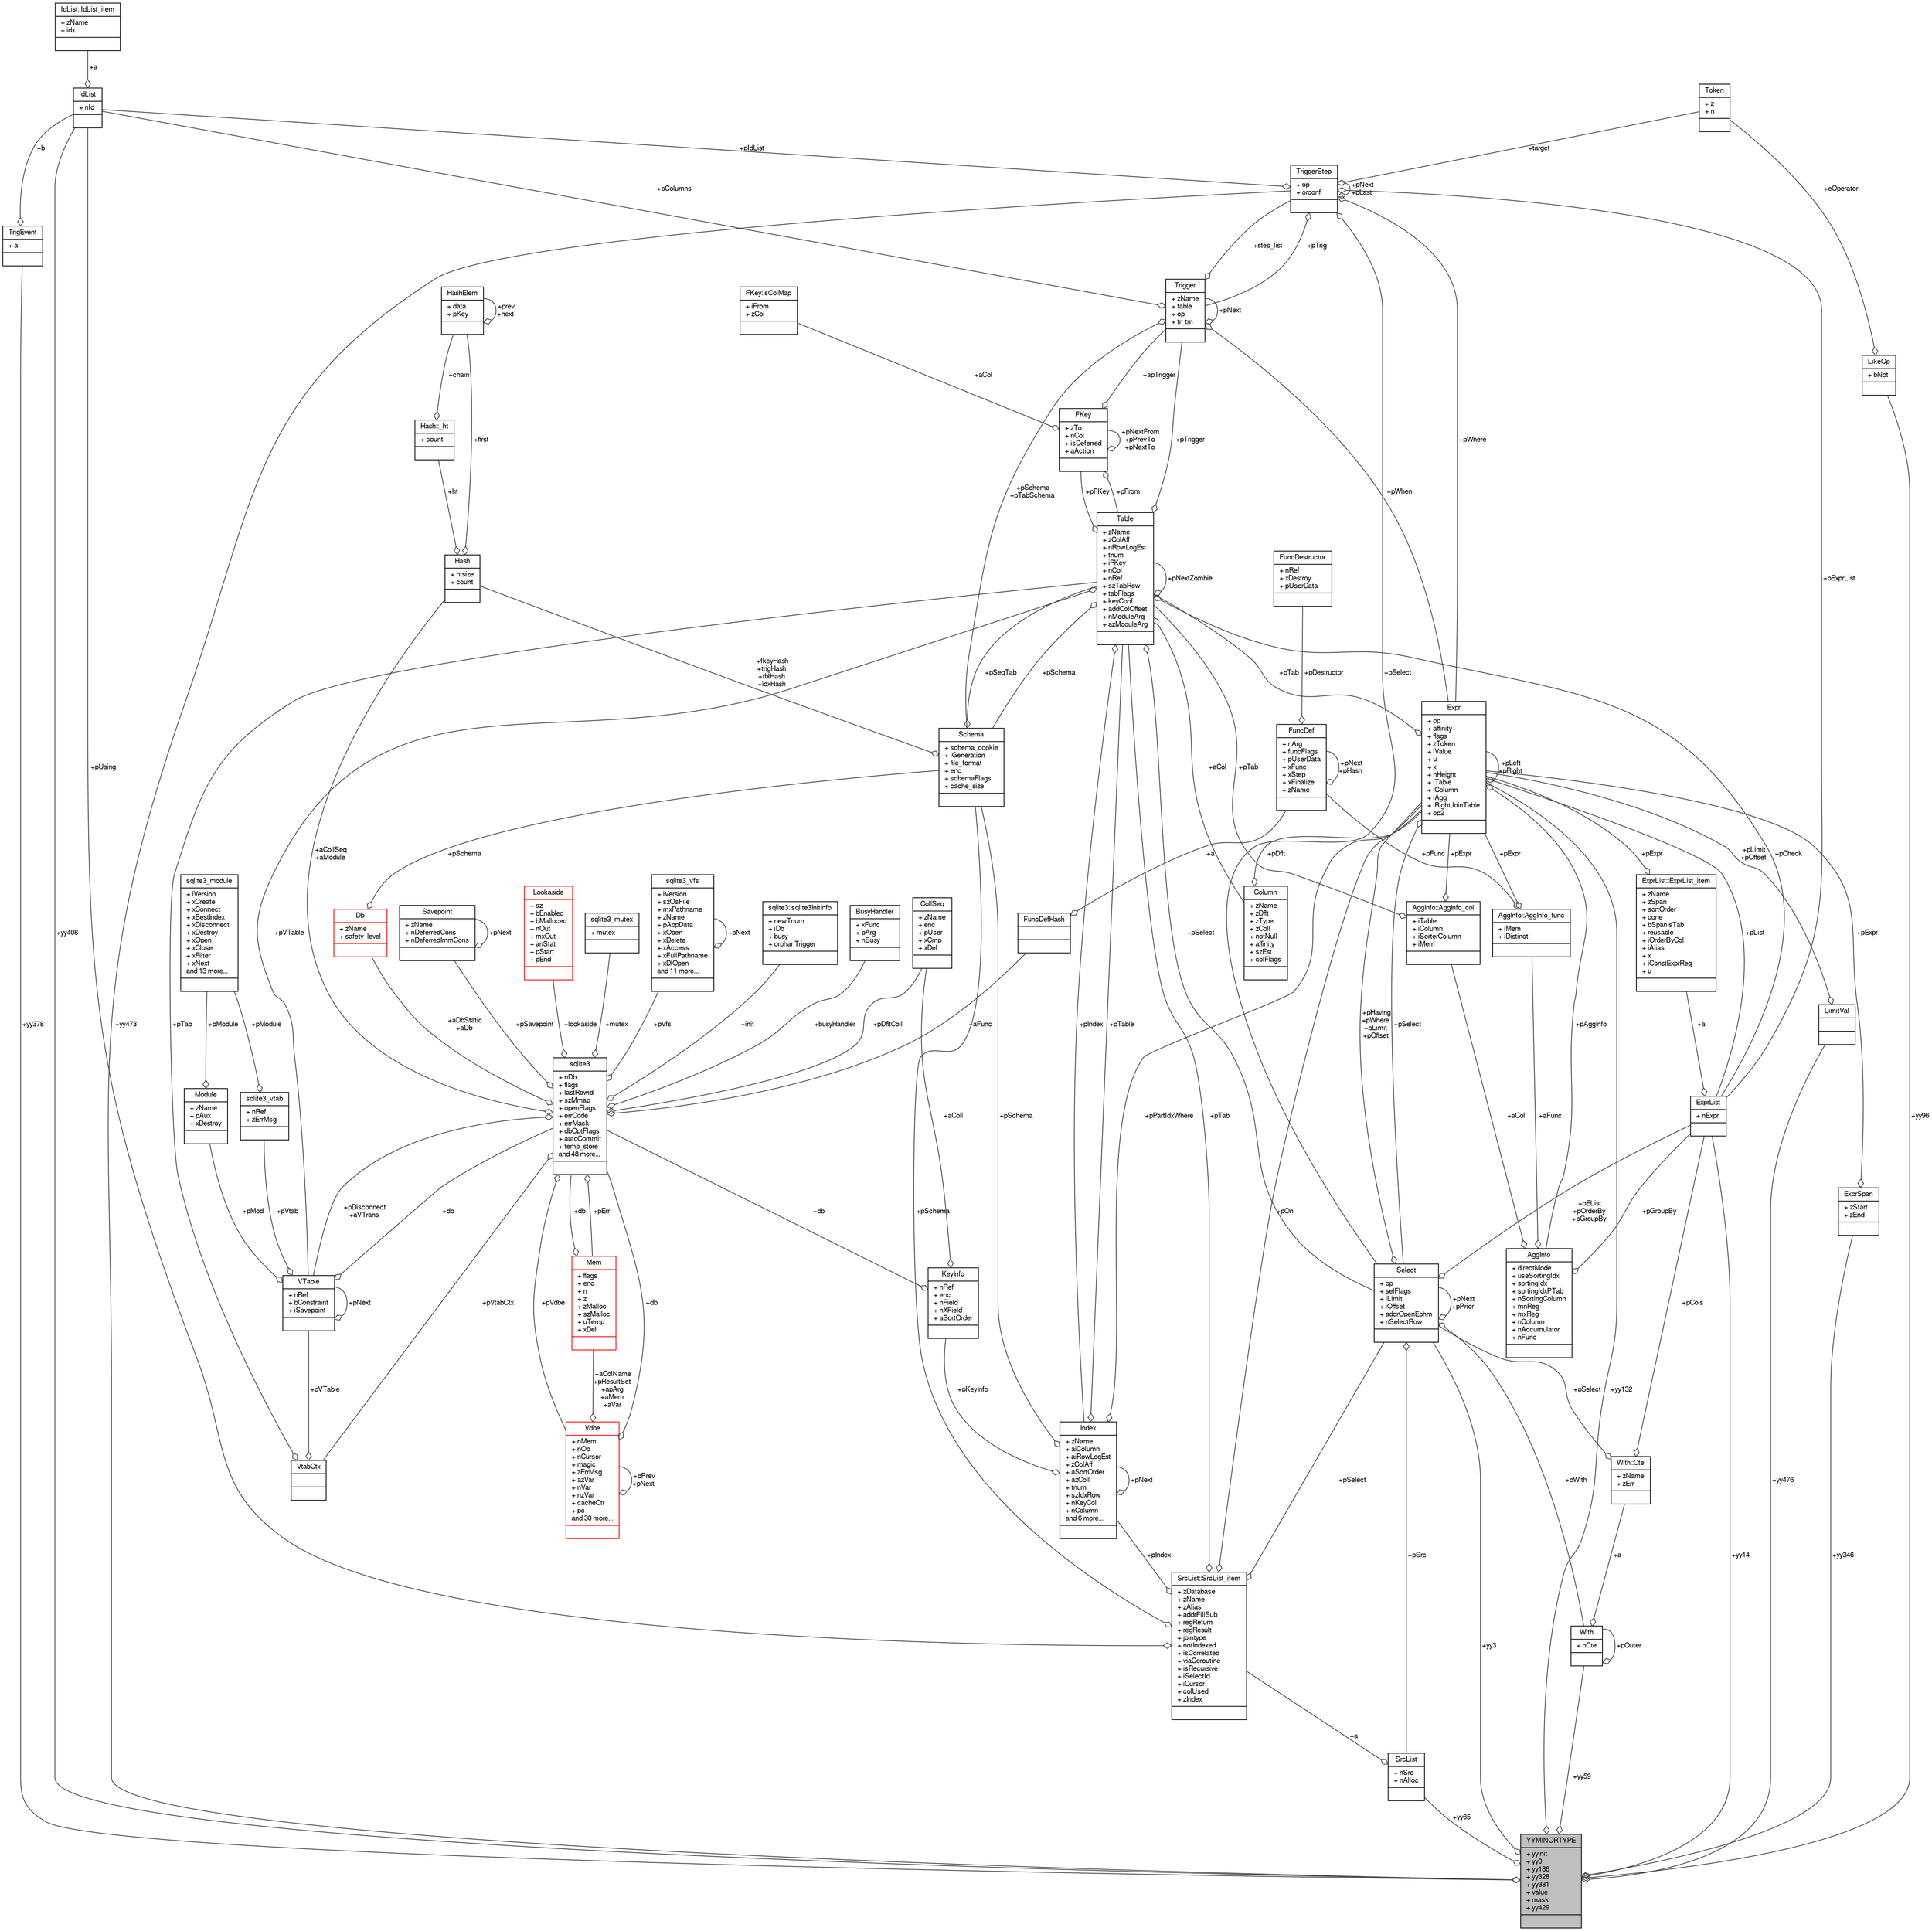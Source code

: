 digraph "YYMINORTYPE"
{
  edge [fontname="FreeSans",fontsize="10",labelfontname="FreeSans",labelfontsize="10"];
  node [fontname="FreeSans",fontsize="10",shape=record];
  Node1 [label="{YYMINORTYPE\n|+ yyinit\l+ yy0\l+ yy186\l+ yy328\l+ yy381\l+ value\l+ mask\l+ yy429\l|}",height=0.2,width=0.4,color="black", fillcolor="grey75", style="filled", fontcolor="black"];
  Node2 -> Node1 [color="grey25",fontsize="10",style="solid",label=" +yy473" ,arrowhead="odiamond",fontname="FreeSans"];
  Node2 [label="{TriggerStep\n|+ op\l+ orconf\l|}",height=0.2,width=0.4,color="black", fillcolor="white", style="filled",URL="$structTriggerStep.html"];
  Node2 -> Node2 [color="grey25",fontsize="10",style="solid",label=" +pNext\n+pLast" ,arrowhead="odiamond",fontname="FreeSans"];
  Node3 -> Node2 [color="grey25",fontsize="10",style="solid",label=" +pWhere" ,arrowhead="odiamond",fontname="FreeSans"];
  Node3 [label="{Expr\n|+ op\l+ affinity\l+ flags\l+ zToken\l+ iValue\l+ u\l+ x\l+ nHeight\l+ iTable\l+ iColumn\l+ iAgg\l+ iRightJoinTable\l+ op2\l|}",height=0.2,width=0.4,color="black", fillcolor="white", style="filled",URL="$structExpr.html"];
  Node4 -> Node3 [color="grey25",fontsize="10",style="solid",label=" +pAggInfo" ,arrowhead="odiamond",fontname="FreeSans"];
  Node4 [label="{AggInfo\n|+ directMode\l+ useSortingIdx\l+ sortingIdx\l+ sortingIdxPTab\l+ nSortingColumn\l+ mnReg\l+ mxReg\l+ nColumn\l+ nAccumulator\l+ nFunc\l|}",height=0.2,width=0.4,color="black", fillcolor="white", style="filled",URL="$structAggInfo.html"];
  Node5 -> Node4 [color="grey25",fontsize="10",style="solid",label=" +aCol" ,arrowhead="odiamond",fontname="FreeSans"];
  Node5 [label="{AggInfo::AggInfo_col\n|+ iTable\l+ iColumn\l+ iSorterColumn\l+ iMem\l|}",height=0.2,width=0.4,color="black", fillcolor="white", style="filled",URL="$structAggInfo_1_1AggInfo__col.html"];
  Node3 -> Node5 [color="grey25",fontsize="10",style="solid",label=" +pExpr" ,arrowhead="odiamond",fontname="FreeSans"];
  Node6 -> Node5 [color="grey25",fontsize="10",style="solid",label=" +pTab" ,arrowhead="odiamond",fontname="FreeSans"];
  Node6 [label="{Table\n|+ zName\l+ zColAff\l+ nRowLogEst\l+ tnum\l+ iPKey\l+ nCol\l+ nRef\l+ szTabRow\l+ tabFlags\l+ keyConf\l+ addColOffset\l+ nModuleArg\l+ azModuleArg\l|}",height=0.2,width=0.4,color="black", fillcolor="white", style="filled",URL="$structTable.html"];
  Node7 -> Node6 [color="grey25",fontsize="10",style="solid",label=" +pSchema" ,arrowhead="odiamond",fontname="FreeSans"];
  Node7 [label="{Schema\n|+ schema_cookie\l+ iGeneration\l+ file_format\l+ enc\l+ schemaFlags\l+ cache_size\l|}",height=0.2,width=0.4,color="black", fillcolor="white", style="filled",URL="$structSchema.html"];
  Node6 -> Node7 [color="grey25",fontsize="10",style="solid",label=" +pSeqTab" ,arrowhead="odiamond",fontname="FreeSans"];
  Node8 -> Node7 [color="grey25",fontsize="10",style="solid",label=" +fkeyHash\n+trigHash\n+tblHash\n+idxHash" ,arrowhead="odiamond",fontname="FreeSans"];
  Node8 [label="{Hash\n|+ htsize\l+ count\l|}",height=0.2,width=0.4,color="black", fillcolor="white", style="filled",URL="$structHash.html"];
  Node9 -> Node8 [color="grey25",fontsize="10",style="solid",label=" +ht" ,arrowhead="odiamond",fontname="FreeSans"];
  Node9 [label="{Hash::_ht\n|+ count\l|}",height=0.2,width=0.4,color="black", fillcolor="white", style="filled",URL="$structHash_1_1__ht.html"];
  Node10 -> Node9 [color="grey25",fontsize="10",style="solid",label=" +chain" ,arrowhead="odiamond",fontname="FreeSans"];
  Node10 [label="{HashElem\n|+ data\l+ pKey\l|}",height=0.2,width=0.4,color="black", fillcolor="white", style="filled",URL="$structHashElem.html"];
  Node10 -> Node10 [color="grey25",fontsize="10",style="solid",label=" +prev\n+next" ,arrowhead="odiamond",fontname="FreeSans"];
  Node10 -> Node8 [color="grey25",fontsize="10",style="solid",label=" +first" ,arrowhead="odiamond",fontname="FreeSans"];
  Node11 -> Node6 [color="grey25",fontsize="10",style="solid",label=" +aCol" ,arrowhead="odiamond",fontname="FreeSans"];
  Node11 [label="{Column\n|+ zName\l+ zDflt\l+ zType\l+ zColl\l+ notNull\l+ affinity\l+ szEst\l+ colFlags\l|}",height=0.2,width=0.4,color="black", fillcolor="white", style="filled",URL="$structColumn.html"];
  Node3 -> Node11 [color="grey25",fontsize="10",style="solid",label=" +pDflt" ,arrowhead="odiamond",fontname="FreeSans"];
  Node12 -> Node6 [color="grey25",fontsize="10",style="solid",label=" +pFKey" ,arrowhead="odiamond",fontname="FreeSans"];
  Node12 [label="{FKey\n|+ zTo\l+ nCol\l+ isDeferred\l+ aAction\l|}",height=0.2,width=0.4,color="black", fillcolor="white", style="filled",URL="$structFKey.html"];
  Node13 -> Node12 [color="grey25",fontsize="10",style="solid",label=" +aCol" ,arrowhead="odiamond",fontname="FreeSans"];
  Node13 [label="{FKey::sColMap\n|+ iFrom\l+ zCol\l|}",height=0.2,width=0.4,color="black", fillcolor="white", style="filled",URL="$structFKey_1_1sColMap.html"];
  Node12 -> Node12 [color="grey25",fontsize="10",style="solid",label=" +pNextFrom\n+pPrevTo\n+pNextTo" ,arrowhead="odiamond",fontname="FreeSans"];
  Node6 -> Node12 [color="grey25",fontsize="10",style="solid",label=" +pFrom" ,arrowhead="odiamond",fontname="FreeSans"];
  Node14 -> Node12 [color="grey25",fontsize="10",style="solid",label=" +apTrigger" ,arrowhead="odiamond",fontname="FreeSans"];
  Node14 [label="{Trigger\n|+ zName\l+ table\l+ op\l+ tr_tm\l|}",height=0.2,width=0.4,color="black", fillcolor="white", style="filled",URL="$structTrigger.html"];
  Node2 -> Node14 [color="grey25",fontsize="10",style="solid",label=" +step_list" ,arrowhead="odiamond",fontname="FreeSans"];
  Node7 -> Node14 [color="grey25",fontsize="10",style="solid",label=" +pSchema\n+pTabSchema" ,arrowhead="odiamond",fontname="FreeSans"];
  Node3 -> Node14 [color="grey25",fontsize="10",style="solid",label=" +pWhen" ,arrowhead="odiamond",fontname="FreeSans"];
  Node15 -> Node14 [color="grey25",fontsize="10",style="solid",label=" +pColumns" ,arrowhead="odiamond",fontname="FreeSans"];
  Node15 [label="{IdList\n|+ nId\l|}",height=0.2,width=0.4,color="black", fillcolor="white", style="filled",URL="$structIdList.html"];
  Node16 -> Node15 [color="grey25",fontsize="10",style="solid",label=" +a" ,arrowhead="odiamond",fontname="FreeSans"];
  Node16 [label="{IdList::IdList_item\n|+ zName\l+ idx\l|}",height=0.2,width=0.4,color="black", fillcolor="white", style="filled",URL="$structIdList_1_1IdList__item.html"];
  Node14 -> Node14 [color="grey25",fontsize="10",style="solid",label=" +pNext" ,arrowhead="odiamond",fontname="FreeSans"];
  Node17 -> Node6 [color="grey25",fontsize="10",style="solid",label=" +pVTable" ,arrowhead="odiamond",fontname="FreeSans"];
  Node17 [label="{VTable\n|+ nRef\l+ bConstraint\l+ iSavepoint\l|}",height=0.2,width=0.4,color="black", fillcolor="white", style="filled",URL="$structVTable.html"];
  Node18 -> Node17 [color="grey25",fontsize="10",style="solid",label=" +db" ,arrowhead="odiamond",fontname="FreeSans"];
  Node18 [label="{sqlite3\n|+ nDb\l+ flags\l+ lastRowid\l+ szMmap\l+ openFlags\l+ errCode\l+ errMask\l+ dbOptFlags\l+ autoCommit\l+ temp_store\land 48 more...\l|}",height=0.2,width=0.4,color="black", fillcolor="white", style="filled",URL="$structsqlite3.html"];
  Node19 -> Node18 [color="grey25",fontsize="10",style="solid",label=" +pErr" ,arrowhead="odiamond",fontname="FreeSans"];
  Node19 [label="{Mem\n|+ flags\l+ enc\l+ n\l+ z\l+ zMalloc\l+ szMalloc\l+ uTemp\l+ xDel\l|}",height=0.2,width=0.4,color="red", fillcolor="white", style="filled",URL="$structMem.html"];
  Node18 -> Node19 [color="grey25",fontsize="10",style="solid",label=" +db" ,arrowhead="odiamond",fontname="FreeSans"];
  Node22 -> Node18 [color="grey25",fontsize="10",style="solid",label=" +pVdbe" ,arrowhead="odiamond",fontname="FreeSans"];
  Node22 [label="{Vdbe\n|+ nMem\l+ nOp\l+ nCursor\l+ magic\l+ zErrMsg\l+ azVar\l+ nVar\l+ nzVar\l+ cacheCtr\l+ pc\land 30 more...\l|}",height=0.2,width=0.4,color="red", fillcolor="white", style="filled",URL="$structVdbe.html"];
  Node22 -> Node22 [color="grey25",fontsize="10",style="solid",label=" +pPrev\n+pNext" ,arrowhead="odiamond",fontname="FreeSans"];
  Node19 -> Node22 [color="grey25",fontsize="10",style="solid",label=" +aColName\n+pResultSet\n+apArg\n+aMem\n+aVar" ,arrowhead="odiamond",fontname="FreeSans"];
  Node18 -> Node22 [color="grey25",fontsize="10",style="solid",label=" +db" ,arrowhead="odiamond",fontname="FreeSans"];
  Node80 -> Node18 [color="grey25",fontsize="10",style="solid",label=" +pSavepoint" ,arrowhead="odiamond",fontname="FreeSans"];
  Node80 [label="{Savepoint\n|+ zName\l+ nDeferredCons\l+ nDeferredImmCons\l|}",height=0.2,width=0.4,color="black", fillcolor="white", style="filled",URL="$structSavepoint.html"];
  Node80 -> Node80 [color="grey25",fontsize="10",style="solid",label=" +pNext" ,arrowhead="odiamond",fontname="FreeSans"];
  Node81 -> Node18 [color="grey25",fontsize="10",style="solid",label=" +aFunc" ,arrowhead="odiamond",fontname="FreeSans"];
  Node81 [label="{FuncDefHash\n||}",height=0.2,width=0.4,color="black", fillcolor="white", style="filled",URL="$structFuncDefHash.html"];
  Node28 -> Node81 [color="grey25",fontsize="10",style="solid",label=" +a" ,arrowhead="odiamond",fontname="FreeSans"];
  Node28 [label="{FuncDef\n|+ nArg\l+ funcFlags\l+ pUserData\l+ xFunc\l+ xStep\l+ xFinalize\l+ zName\l|}",height=0.2,width=0.4,color="black", fillcolor="white", style="filled",URL="$structFuncDef.html"];
  Node29 -> Node28 [color="grey25",fontsize="10",style="solid",label=" +pDestructor" ,arrowhead="odiamond",fontname="FreeSans"];
  Node29 [label="{FuncDestructor\n|+ nRef\l+ xDestroy\l+ pUserData\l|}",height=0.2,width=0.4,color="black", fillcolor="white", style="filled",URL="$structFuncDestructor.html"];
  Node28 -> Node28 [color="grey25",fontsize="10",style="solid",label=" +pNext\n+pHash" ,arrowhead="odiamond",fontname="FreeSans"];
  Node82 -> Node18 [color="grey25",fontsize="10",style="solid",label=" +lookaside" ,arrowhead="odiamond",fontname="FreeSans"];
  Node82 [label="{Lookaside\n|+ sz\l+ bEnabled\l+ bMalloced\l+ nOut\l+ mxOut\l+ anStat\l+ pStart\l+ pEnd\l|}",height=0.2,width=0.4,color="red", fillcolor="white", style="filled",URL="$structLookaside.html"];
  Node35 -> Node18 [color="grey25",fontsize="10",style="solid",label=" +mutex" ,arrowhead="odiamond",fontname="FreeSans"];
  Node35 [label="{sqlite3_mutex\n|+ mutex\l|}",height=0.2,width=0.4,color="black", fillcolor="white", style="filled",URL="$structsqlite3__mutex.html"];
  Node46 -> Node18 [color="grey25",fontsize="10",style="solid",label=" +pVfs" ,arrowhead="odiamond",fontname="FreeSans"];
  Node46 [label="{sqlite3_vfs\n|+ iVersion\l+ szOsFile\l+ mxPathname\l+ zName\l+ pAppData\l+ xOpen\l+ xDelete\l+ xAccess\l+ xFullPathname\l+ xDlOpen\land 11 more...\l|}",height=0.2,width=0.4,color="black", fillcolor="white", style="filled",URL="$structsqlite3__vfs.html"];
  Node46 -> Node46 [color="grey25",fontsize="10",style="solid",label=" +pNext" ,arrowhead="odiamond",fontname="FreeSans"];
  Node84 -> Node18 [color="grey25",fontsize="10",style="solid",label=" +init" ,arrowhead="odiamond",fontname="FreeSans"];
  Node84 [label="{sqlite3::sqlite3InitInfo\n|+ newTnum\l+ iDb\l+ busy\l+ orphanTrigger\l|}",height=0.2,width=0.4,color="black", fillcolor="white", style="filled",URL="$structsqlite3_1_1sqlite3InitInfo.html"];
  Node85 -> Node18 [color="grey25",fontsize="10",style="solid",label=" +busyHandler" ,arrowhead="odiamond",fontname="FreeSans"];
  Node85 [label="{BusyHandler\n|+ xFunc\l+ pArg\l+ nBusy\l|}",height=0.2,width=0.4,color="black", fillcolor="white", style="filled",URL="$structBusyHandler.html"];
  Node86 -> Node18 [color="grey25",fontsize="10",style="solid",label=" +pVtabCtx" ,arrowhead="odiamond",fontname="FreeSans"];
  Node86 [label="{VtabCtx\n||}",height=0.2,width=0.4,color="black", fillcolor="white", style="filled",URL="$structVtabCtx.html"];
  Node17 -> Node86 [color="grey25",fontsize="10",style="solid",label=" +pVTable" ,arrowhead="odiamond",fontname="FreeSans"];
  Node6 -> Node86 [color="grey25",fontsize="10",style="solid",label=" +pTab" ,arrowhead="odiamond",fontname="FreeSans"];
  Node26 -> Node18 [color="grey25",fontsize="10",style="solid",label=" +pDfltColl" ,arrowhead="odiamond",fontname="FreeSans"];
  Node26 [label="{CollSeq\n|+ zName\l+ enc\l+ pUser\l+ xCmp\l+ xDel\l|}",height=0.2,width=0.4,color="black", fillcolor="white", style="filled",URL="$structCollSeq.html"];
  Node17 -> Node18 [color="grey25",fontsize="10",style="solid",label=" +pDisconnect\n+aVTrans" ,arrowhead="odiamond",fontname="FreeSans"];
  Node87 -> Node18 [color="grey25",fontsize="10",style="solid",label=" +aDbStatic\n+aDb" ,arrowhead="odiamond",fontname="FreeSans"];
  Node87 [label="{Db\n|+ zName\l+ safety_level\l|}",height=0.2,width=0.4,color="red", fillcolor="white", style="filled",URL="$structDb.html"];
  Node7 -> Node87 [color="grey25",fontsize="10",style="solid",label=" +pSchema" ,arrowhead="odiamond",fontname="FreeSans"];
  Node8 -> Node18 [color="grey25",fontsize="10",style="solid",label=" +aCollSeq\n+aModule" ,arrowhead="odiamond",fontname="FreeSans"];
  Node17 -> Node17 [color="grey25",fontsize="10",style="solid",label=" +pNext" ,arrowhead="odiamond",fontname="FreeSans"];
  Node88 -> Node17 [color="grey25",fontsize="10",style="solid",label=" +pMod" ,arrowhead="odiamond",fontname="FreeSans"];
  Node88 [label="{Module\n|+ zName\l+ pAux\l+ xDestroy\l|}",height=0.2,width=0.4,color="black", fillcolor="white", style="filled",URL="$structModule.html"];
  Node52 -> Node88 [color="grey25",fontsize="10",style="solid",label=" +pModule" ,arrowhead="odiamond",fontname="FreeSans"];
  Node52 [label="{sqlite3_module\n|+ iVersion\l+ xCreate\l+ xConnect\l+ xBestIndex\l+ xDisconnect\l+ xDestroy\l+ xOpen\l+ xClose\l+ xFilter\l+ xNext\land 13 more...\l|}",height=0.2,width=0.4,color="black", fillcolor="white", style="filled",URL="$structsqlite3__module.html"];
  Node51 -> Node17 [color="grey25",fontsize="10",style="solid",label=" +pVtab" ,arrowhead="odiamond",fontname="FreeSans"];
  Node51 [label="{sqlite3_vtab\n|+ nRef\l+ zErrMsg\l|}",height=0.2,width=0.4,color="black", fillcolor="white", style="filled",URL="$structsqlite3__vtab.html"];
  Node52 -> Node51 [color="grey25",fontsize="10",style="solid",label=" +pModule" ,arrowhead="odiamond",fontname="FreeSans"];
  Node6 -> Node6 [color="grey25",fontsize="10",style="solid",label=" +pNextZombie" ,arrowhead="odiamond",fontname="FreeSans"];
  Node14 -> Node6 [color="grey25",fontsize="10",style="solid",label=" +pTrigger" ,arrowhead="odiamond",fontname="FreeSans"];
  Node68 -> Node6 [color="grey25",fontsize="10",style="solid",label=" +pSelect" ,arrowhead="odiamond",fontname="FreeSans"];
  Node68 [label="{Select\n|+ op\l+ selFlags\l+ iLimit\l+ iOffset\l+ addrOpenEphm\l+ nSelectRow\l|}",height=0.2,width=0.4,color="black", fillcolor="white", style="filled",URL="$structSelect.html"];
  Node3 -> Node68 [color="grey25",fontsize="10",style="solid",label=" +pHaving\n+pWhere\n+pLimit\n+pOffset" ,arrowhead="odiamond",fontname="FreeSans"];
  Node66 -> Node68 [color="grey25",fontsize="10",style="solid",label=" +pWith" ,arrowhead="odiamond",fontname="FreeSans"];
  Node66 [label="{With\n|+ nCte\l|}",height=0.2,width=0.4,color="black", fillcolor="white", style="filled",URL="$structWith.html"];
  Node67 -> Node66 [color="grey25",fontsize="10",style="solid",label=" +a" ,arrowhead="odiamond",fontname="FreeSans"];
  Node67 [label="{With::Cte\n|+ zName\l+ zErr\l|}",height=0.2,width=0.4,color="black", fillcolor="white", style="filled",URL="$structWith_1_1Cte.html"];
  Node68 -> Node67 [color="grey25",fontsize="10",style="solid",label=" +pSelect" ,arrowhead="odiamond",fontname="FreeSans"];
  Node72 -> Node67 [color="grey25",fontsize="10",style="solid",label=" +pCols" ,arrowhead="odiamond",fontname="FreeSans"];
  Node72 [label="{ExprList\n|+ nExpr\l|}",height=0.2,width=0.4,color="black", fillcolor="white", style="filled",URL="$structExprList.html"];
  Node73 -> Node72 [color="grey25",fontsize="10",style="solid",label=" +a" ,arrowhead="odiamond",fontname="FreeSans"];
  Node73 [label="{ExprList::ExprList_item\n|+ zName\l+ zSpan\l+ sortOrder\l+ done\l+ bSpanIsTab\l+ reusable\l+ iOrderByCol\l+ iAlias\l+ x\l+ iConstExprReg\l+ u\l|}",height=0.2,width=0.4,color="black", fillcolor="white", style="filled",URL="$structExprList_1_1ExprList__item.html"];
  Node3 -> Node73 [color="grey25",fontsize="10",style="solid",label=" +pExpr" ,arrowhead="odiamond",fontname="FreeSans"];
  Node66 -> Node66 [color="grey25",fontsize="10",style="solid",label=" +pOuter" ,arrowhead="odiamond",fontname="FreeSans"];
  Node68 -> Node68 [color="grey25",fontsize="10",style="solid",label=" +pNext\n+pPrior" ,arrowhead="odiamond",fontname="FreeSans"];
  Node69 -> Node68 [color="grey25",fontsize="10",style="solid",label=" +pSrc" ,arrowhead="odiamond",fontname="FreeSans"];
  Node69 [label="{SrcList\n|+ nSrc\l+ nAlloc\l|}",height=0.2,width=0.4,color="black", fillcolor="white", style="filled",URL="$structSrcList.html"];
  Node70 -> Node69 [color="grey25",fontsize="10",style="solid",label=" +a" ,arrowhead="odiamond",fontname="FreeSans"];
  Node70 [label="{SrcList::SrcList_item\n|+ zDatabase\l+ zName\l+ zAlias\l+ addrFillSub\l+ regReturn\l+ regResult\l+ jointype\l+ notIndexed\l+ isCorrelated\l+ viaCoroutine\l+ isRecursive\l+ iSelectId\l+ iCursor\l+ colUsed\l+ zIndex\l|}",height=0.2,width=0.4,color="black", fillcolor="white", style="filled",URL="$structSrcList_1_1SrcList__item.html"];
  Node7 -> Node70 [color="grey25",fontsize="10",style="solid",label=" +pSchema" ,arrowhead="odiamond",fontname="FreeSans"];
  Node3 -> Node70 [color="grey25",fontsize="10",style="solid",label=" +pOn" ,arrowhead="odiamond",fontname="FreeSans"];
  Node15 -> Node70 [color="grey25",fontsize="10",style="solid",label=" +pUsing" ,arrowhead="odiamond",fontname="FreeSans"];
  Node6 -> Node70 [color="grey25",fontsize="10",style="solid",label=" +pTab" ,arrowhead="odiamond",fontname="FreeSans"];
  Node68 -> Node70 [color="grey25",fontsize="10",style="solid",label=" +pSelect" ,arrowhead="odiamond",fontname="FreeSans"];
  Node71 -> Node70 [color="grey25",fontsize="10",style="solid",label=" +pIndex" ,arrowhead="odiamond",fontname="FreeSans"];
  Node71 [label="{Index\n|+ zName\l+ aiColumn\l+ aiRowLogEst\l+ zColAff\l+ aSortOrder\l+ azColl\l+ tnum\l+ szIdxRow\l+ nKeyCol\l+ nColumn\land 6 more...\l|}",height=0.2,width=0.4,color="black", fillcolor="white", style="filled",URL="$structIndex.html"];
  Node7 -> Node71 [color="grey25",fontsize="10",style="solid",label=" +pSchema" ,arrowhead="odiamond",fontname="FreeSans"];
  Node3 -> Node71 [color="grey25",fontsize="10",style="solid",label=" +pPartIdxWhere" ,arrowhead="odiamond",fontname="FreeSans"];
  Node6 -> Node71 [color="grey25",fontsize="10",style="solid",label=" +pTable" ,arrowhead="odiamond",fontname="FreeSans"];
  Node27 -> Node71 [color="grey25",fontsize="10",style="solid",label=" +pKeyInfo" ,arrowhead="odiamond",fontname="FreeSans"];
  Node27 [label="{KeyInfo\n|+ nRef\l+ enc\l+ nField\l+ nXField\l+ aSortOrder\l|}",height=0.2,width=0.4,color="black", fillcolor="white", style="filled",URL="$structKeyInfo.html"];
  Node18 -> Node27 [color="grey25",fontsize="10",style="solid",label=" +db" ,arrowhead="odiamond",fontname="FreeSans"];
  Node26 -> Node27 [color="grey25",fontsize="10",style="solid",label=" +aColl" ,arrowhead="odiamond",fontname="FreeSans"];
  Node71 -> Node71 [color="grey25",fontsize="10",style="solid",label=" +pNext" ,arrowhead="odiamond",fontname="FreeSans"];
  Node72 -> Node68 [color="grey25",fontsize="10",style="solid",label=" +pEList\n+pOrderBy\n+pGroupBy" ,arrowhead="odiamond",fontname="FreeSans"];
  Node72 -> Node6 [color="grey25",fontsize="10",style="solid",label=" +pCheck" ,arrowhead="odiamond",fontname="FreeSans"];
  Node71 -> Node6 [color="grey25",fontsize="10",style="solid",label=" +pIndex" ,arrowhead="odiamond",fontname="FreeSans"];
  Node89 -> Node4 [color="grey25",fontsize="10",style="solid",label=" +aFunc" ,arrowhead="odiamond",fontname="FreeSans"];
  Node89 [label="{AggInfo::AggInfo_func\n|+ iMem\l+ iDistinct\l|}",height=0.2,width=0.4,color="black", fillcolor="white", style="filled",URL="$structAggInfo_1_1AggInfo__func.html"];
  Node3 -> Node89 [color="grey25",fontsize="10",style="solid",label=" +pExpr" ,arrowhead="odiamond",fontname="FreeSans"];
  Node28 -> Node89 [color="grey25",fontsize="10",style="solid",label=" +pFunc" ,arrowhead="odiamond",fontname="FreeSans"];
  Node72 -> Node4 [color="grey25",fontsize="10",style="solid",label=" +pGroupBy" ,arrowhead="odiamond",fontname="FreeSans"];
  Node3 -> Node3 [color="grey25",fontsize="10",style="solid",label=" +pLeft\n+pRight" ,arrowhead="odiamond",fontname="FreeSans"];
  Node6 -> Node3 [color="grey25",fontsize="10",style="solid",label=" +pTab" ,arrowhead="odiamond",fontname="FreeSans"];
  Node68 -> Node3 [color="grey25",fontsize="10",style="solid",label=" +pSelect" ,arrowhead="odiamond",fontname="FreeSans"];
  Node72 -> Node3 [color="grey25",fontsize="10",style="solid",label=" +pList" ,arrowhead="odiamond",fontname="FreeSans"];
  Node65 -> Node2 [color="grey25",fontsize="10",style="solid",label=" +target" ,arrowhead="odiamond",fontname="FreeSans"];
  Node65 [label="{Token\n|+ z\l+ n\l|}",height=0.2,width=0.4,color="black", fillcolor="white", style="filled",URL="$structToken.html"];
  Node15 -> Node2 [color="grey25",fontsize="10",style="solid",label=" +pIdList" ,arrowhead="odiamond",fontname="FreeSans"];
  Node68 -> Node2 [color="grey25",fontsize="10",style="solid",label=" +pSelect" ,arrowhead="odiamond",fontname="FreeSans"];
  Node14 -> Node2 [color="grey25",fontsize="10",style="solid",label=" +pTrig" ,arrowhead="odiamond",fontname="FreeSans"];
  Node72 -> Node2 [color="grey25",fontsize="10",style="solid",label=" +pExprList" ,arrowhead="odiamond",fontname="FreeSans"];
  Node3 -> Node1 [color="grey25",fontsize="10",style="solid",label=" +yy132" ,arrowhead="odiamond",fontname="FreeSans"];
  Node90 -> Node1 [color="grey25",fontsize="10",style="solid",label=" +yy476" ,arrowhead="odiamond",fontname="FreeSans"];
  Node90 [label="{LimitVal\n||}",height=0.2,width=0.4,color="black", fillcolor="white", style="filled",URL="$structLimitVal.html"];
  Node3 -> Node90 [color="grey25",fontsize="10",style="solid",label=" +pLimit\n+pOffset" ,arrowhead="odiamond",fontname="FreeSans"];
  Node91 -> Node1 [color="grey25",fontsize="10",style="solid",label=" +yy96" ,arrowhead="odiamond",fontname="FreeSans"];
  Node91 [label="{LikeOp\n|+ bNot\l|}",height=0.2,width=0.4,color="black", fillcolor="white", style="filled",URL="$structLikeOp.html"];
  Node65 -> Node91 [color="grey25",fontsize="10",style="solid",label=" +eOperator" ,arrowhead="odiamond",fontname="FreeSans"];
  Node15 -> Node1 [color="grey25",fontsize="10",style="solid",label=" +yy408" ,arrowhead="odiamond",fontname="FreeSans"];
  Node66 -> Node1 [color="grey25",fontsize="10",style="solid",label=" +yy59" ,arrowhead="odiamond",fontname="FreeSans"];
  Node92 -> Node1 [color="grey25",fontsize="10",style="solid",label=" +yy346" ,arrowhead="odiamond",fontname="FreeSans"];
  Node92 [label="{ExprSpan\n|+ zStart\l+ zEnd\l|}",height=0.2,width=0.4,color="black", fillcolor="white", style="filled",URL="$structExprSpan.html"];
  Node3 -> Node92 [color="grey25",fontsize="10",style="solid",label=" +pExpr" ,arrowhead="odiamond",fontname="FreeSans"];
  Node68 -> Node1 [color="grey25",fontsize="10",style="solid",label=" +yy3" ,arrowhead="odiamond",fontname="FreeSans"];
  Node69 -> Node1 [color="grey25",fontsize="10",style="solid",label=" +yy65" ,arrowhead="odiamond",fontname="FreeSans"];
  Node72 -> Node1 [color="grey25",fontsize="10",style="solid",label=" +yy14" ,arrowhead="odiamond",fontname="FreeSans"];
  Node93 -> Node1 [color="grey25",fontsize="10",style="solid",label=" +yy378" ,arrowhead="odiamond",fontname="FreeSans"];
  Node93 [label="{TrigEvent\n|+ a\l|}",height=0.2,width=0.4,color="black", fillcolor="white", style="filled",URL="$structTrigEvent.html"];
  Node15 -> Node93 [color="grey25",fontsize="10",style="solid",label=" +b" ,arrowhead="odiamond",fontname="FreeSans"];
}
